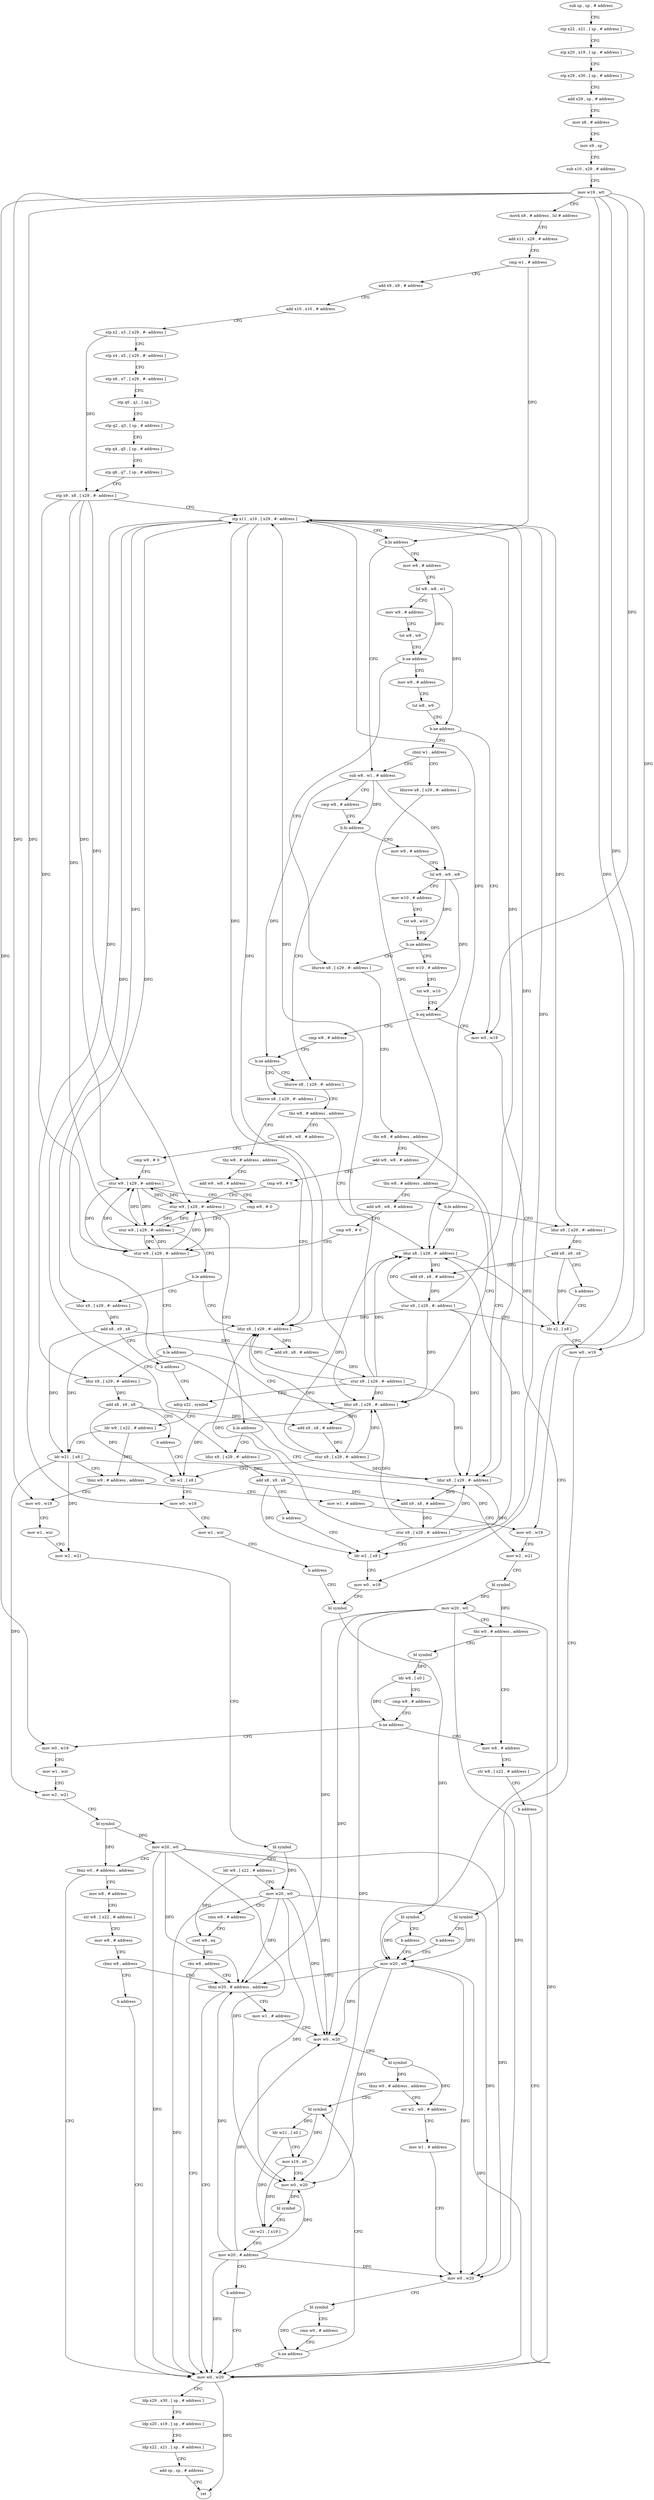 digraph "func" {
"4238084" [label = "sub sp , sp , # address" ]
"4238088" [label = "stp x22 , x21 , [ sp , # address ]" ]
"4238092" [label = "stp x20 , x19 , [ sp , # address ]" ]
"4238096" [label = "stp x29 , x30 , [ sp , # address ]" ]
"4238100" [label = "add x29 , sp , # address" ]
"4238104" [label = "mov x8 , # address" ]
"4238108" [label = "mov x9 , sp" ]
"4238112" [label = "sub x10 , x29 , # address" ]
"4238116" [label = "mov w19 , w0" ]
"4238120" [label = "movk x8 , # address , lsl # address" ]
"4238124" [label = "add x11 , x29 , # address" ]
"4238128" [label = "cmp w1 , # address" ]
"4238132" [label = "add x9 , x9 , # address" ]
"4238136" [label = "add x10 , x10 , # address" ]
"4238140" [label = "stp x2 , x3 , [ x29 , #- address ]" ]
"4238144" [label = "stp x4 , x5 , [ x29 , #- address ]" ]
"4238148" [label = "stp x6 , x7 , [ x29 , #- address ]" ]
"4238152" [label = "stp q0 , q1 , [ sp ]" ]
"4238156" [label = "stp q2 , q3 , [ sp , # address ]" ]
"4238160" [label = "stp q4 , q5 , [ sp , # address ]" ]
"4238164" [label = "stp q6 , q7 , [ sp , # address ]" ]
"4238168" [label = "stp x9 , x8 , [ x29 , #- address ]" ]
"4238172" [label = "stp x11 , x10 , [ x29 , #- address ]" ]
"4238176" [label = "b.hi address" ]
"4238268" [label = "sub w8 , w1 , # address" ]
"4238180" [label = "mov w8 , # address" ]
"4238272" [label = "cmp w8 , # address" ]
"4238276" [label = "b.hi address" ]
"4238544" [label = "ldursw x8 , [ x29 , #- address ]" ]
"4238280" [label = "mov w9 , # address" ]
"4238184" [label = "lsl w8 , w8 , w1" ]
"4238188" [label = "mov w9 , # address" ]
"4238192" [label = "tst w8 , w9" ]
"4238196" [label = "b.ne address" ]
"4238324" [label = "ldursw x8 , [ x29 , #- address ]" ]
"4238200" [label = "mov w9 , # address" ]
"4238548" [label = "tbz w8 , # address , address" ]
"4238568" [label = "ldur x8 , [ x29 , #- address ]" ]
"4238552" [label = "add w9 , w8 , # address" ]
"4238284" [label = "lsl w9 , w9 , w8" ]
"4238288" [label = "mov w10 , # address" ]
"4238292" [label = "tst w9 , w10" ]
"4238296" [label = "b.ne address" ]
"4238300" [label = "mov w10 , # address" ]
"4238328" [label = "tbz w8 , # address , address" ]
"4238348" [label = "ldur x8 , [ x29 , #- address ]" ]
"4238332" [label = "add w9 , w8 , # address" ]
"4238204" [label = "tst w8 , w9" ]
"4238208" [label = "b.ne address" ]
"4238312" [label = "mov w0 , w19" ]
"4238212" [label = "cbnz w1 , address" ]
"4238572" [label = "add x9 , x8 , # address" ]
"4238576" [label = "stur x9 , [ x29 , #- address ]" ]
"4238580" [label = "ldr x2 , [ x8 ]" ]
"4238556" [label = "cmp w9 , # 0" ]
"4238560" [label = "stur w9 , [ x29 , #- address ]" ]
"4238564" [label = "b.le address" ]
"4238756" [label = "ldur x9 , [ x29 , #- address ]" ]
"4238304" [label = "tst w9 , w10" ]
"4238308" [label = "b.eq address" ]
"4238400" [label = "cmp w8 , # address" ]
"4238352" [label = "add x9 , x8 , # address" ]
"4238356" [label = "stur x9 , [ x29 , #- address ]" ]
"4238360" [label = "ldr w2 , [ x8 ]" ]
"4238336" [label = "cmp w9 , # 0" ]
"4238340" [label = "stur w9 , [ x29 , #- address ]" ]
"4238344" [label = "b.le address" ]
"4238596" [label = "ldur x9 , [ x29 , #- address ]" ]
"4238316" [label = "bl symbol" ]
"4238320" [label = "b address" ]
"4238372" [label = "mov w20 , w0" ]
"4238216" [label = "ldursw x8 , [ x29 , #- address ]" ]
"4238376" [label = "mov w0 , w20" ]
"4238760" [label = "add x8 , x9 , x8" ]
"4238764" [label = "b address" ]
"4238404" [label = "b.ne address" ]
"4238408" [label = "ldursw x8 , [ x29 , #- address ]" ]
"4238600" [label = "add x8 , x9 , x8" ]
"4238604" [label = "b address" ]
"4238220" [label = "tbz w8 , # address , address" ]
"4238240" [label = "ldur x8 , [ x29 , #- address ]" ]
"4238224" [label = "add w9 , w8 , # address" ]
"4238584" [label = "mov w0 , w19" ]
"4238588" [label = "bl symbol" ]
"4238592" [label = "b address" ]
"4238412" [label = "tbz w8 , # address , address" ]
"4238432" [label = "ldur x8 , [ x29 , #- address ]" ]
"4238416" [label = "add w9 , w8 , # address" ]
"4238364" [label = "mov w0 , w19" ]
"4238368" [label = "bl symbol" ]
"4238244" [label = "add x9 , x8 , # address" ]
"4238248" [label = "stur x9 , [ x29 , #- address ]" ]
"4238252" [label = "ldr w2 , [ x8 ]" ]
"4238228" [label = "cmp w9 , # 0" ]
"4238232" [label = "stur w9 , [ x29 , #- address ]" ]
"4238236" [label = "b.le address" ]
"4238732" [label = "ldur x9 , [ x29 , #- address ]" ]
"4238436" [label = "add x9 , x8 , # address" ]
"4238440" [label = "stur x9 , [ x29 , #- address ]" ]
"4238444" [label = "adrp x22 , symbol" ]
"4238420" [label = "cmp w9 , # 0" ]
"4238424" [label = "stur w9 , [ x29 , #- address ]" ]
"4238428" [label = "b.le address" ]
"4238744" [label = "ldur x9 , [ x29 , #- address ]" ]
"4238736" [label = "add x8 , x9 , x8" ]
"4238740" [label = "b address" ]
"4238620" [label = "mov w0 , w19" ]
"4238624" [label = "mov w1 , wzr" ]
"4238628" [label = "mov w2 , w21" ]
"4238632" [label = "bl symbol" ]
"4238636" [label = "ldr w8 , [ x22 , # address ]" ]
"4238640" [label = "mov w20 , w0" ]
"4238644" [label = "cmn w8 , # address" ]
"4238648" [label = "cset w8 , eq" ]
"4238652" [label = "cbz w8 , address" ]
"4238656" [label = "tbnz w20 , # address , address" ]
"4238460" [label = "mov w1 , # address" ]
"4238464" [label = "mov w0 , w19" ]
"4238468" [label = "mov w2 , w21" ]
"4238472" [label = "bl symbol" ]
"4238476" [label = "mov w20 , w0" ]
"4238480" [label = "tbz w0 , # address , address" ]
"4238608" [label = "mov w8 , # address" ]
"4238484" [label = "bl symbol" ]
"4238748" [label = "add x8 , x9 , x8" ]
"4238752" [label = "b address" ]
"4238256" [label = "mov w0 , w19" ]
"4238260" [label = "mov w1 , wzr" ]
"4238264" [label = "b address" ]
"4238380" [label = "ldp x29 , x30 , [ sp , # address ]" ]
"4238384" [label = "ldp x20 , x19 , [ sp , # address ]" ]
"4238388" [label = "ldp x22 , x21 , [ sp , # address ]" ]
"4238392" [label = "add sp , sp , # address" ]
"4238396" [label = "ret" ]
"4238660" [label = "mov w1 , # address" ]
"4238612" [label = "str w8 , [ x22 , # address ]" ]
"4238616" [label = "b address" ]
"4238488" [label = "ldr w8 , [ x0 ]" ]
"4238492" [label = "cmp w8 , # address" ]
"4238496" [label = "b.ne address" ]
"4238500" [label = "mov w0 , w19" ]
"4238448" [label = "ldr w9 , [ x22 , # address ]" ]
"4238452" [label = "ldr w21 , [ x8 ]" ]
"4238456" [label = "tbnz w9 , # address , address" ]
"4238664" [label = "mov w0 , w20" ]
"4238668" [label = "bl symbol" ]
"4238672" [label = "tbnz w0 , # address , address" ]
"4238700" [label = "bl symbol" ]
"4238676" [label = "orr w2 , w0 , # address" ]
"4238504" [label = "mov w1 , wzr" ]
"4238508" [label = "mov w2 , w21" ]
"4238512" [label = "bl symbol" ]
"4238516" [label = "mov w20 , w0" ]
"4238520" [label = "tbnz w0 , # address , address" ]
"4238524" [label = "mov w8 , # address" ]
"4238704" [label = "ldr w21 , [ x0 ]" ]
"4238708" [label = "mov x19 , x0" ]
"4238712" [label = "mov w0 , w20" ]
"4238716" [label = "bl symbol" ]
"4238720" [label = "str w21 , [ x19 ]" ]
"4238724" [label = "mov w20 , # address" ]
"4238728" [label = "b address" ]
"4238680" [label = "mov w1 , # address" ]
"4238684" [label = "mov w0 , w20" ]
"4238688" [label = "bl symbol" ]
"4238692" [label = "cmn w0 , # address" ]
"4238696" [label = "b.ne address" ]
"4238528" [label = "str w8 , [ x22 , # address ]" ]
"4238532" [label = "mov w8 , # address" ]
"4238536" [label = "cbnz w8 , address" ]
"4238540" [label = "b address" ]
"4238084" -> "4238088" [ label = "CFG" ]
"4238088" -> "4238092" [ label = "CFG" ]
"4238092" -> "4238096" [ label = "CFG" ]
"4238096" -> "4238100" [ label = "CFG" ]
"4238100" -> "4238104" [ label = "CFG" ]
"4238104" -> "4238108" [ label = "CFG" ]
"4238108" -> "4238112" [ label = "CFG" ]
"4238112" -> "4238116" [ label = "CFG" ]
"4238116" -> "4238120" [ label = "CFG" ]
"4238116" -> "4238312" [ label = "DFG" ]
"4238116" -> "4238584" [ label = "DFG" ]
"4238116" -> "4238364" [ label = "DFG" ]
"4238116" -> "4238256" [ label = "DFG" ]
"4238116" -> "4238620" [ label = "DFG" ]
"4238116" -> "4238464" [ label = "DFG" ]
"4238116" -> "4238500" [ label = "DFG" ]
"4238120" -> "4238124" [ label = "CFG" ]
"4238124" -> "4238128" [ label = "CFG" ]
"4238128" -> "4238132" [ label = "CFG" ]
"4238128" -> "4238176" [ label = "DFG" ]
"4238132" -> "4238136" [ label = "CFG" ]
"4238136" -> "4238140" [ label = "CFG" ]
"4238140" -> "4238144" [ label = "CFG" ]
"4238140" -> "4238168" [ label = "DFG" ]
"4238144" -> "4238148" [ label = "CFG" ]
"4238148" -> "4238152" [ label = "CFG" ]
"4238152" -> "4238156" [ label = "CFG" ]
"4238156" -> "4238160" [ label = "CFG" ]
"4238160" -> "4238164" [ label = "CFG" ]
"4238164" -> "4238168" [ label = "CFG" ]
"4238168" -> "4238172" [ label = "CFG" ]
"4238168" -> "4238560" [ label = "DFG" ]
"4238168" -> "4238340" [ label = "DFG" ]
"4238168" -> "4238232" [ label = "DFG" ]
"4238168" -> "4238424" [ label = "DFG" ]
"4238172" -> "4238176" [ label = "CFG" ]
"4238172" -> "4238568" [ label = "DFG" ]
"4238172" -> "4238348" [ label = "DFG" ]
"4238172" -> "4238240" [ label = "DFG" ]
"4238172" -> "4238432" [ label = "DFG" ]
"4238172" -> "4238756" [ label = "DFG" ]
"4238172" -> "4238596" [ label = "DFG" ]
"4238172" -> "4238732" [ label = "DFG" ]
"4238172" -> "4238744" [ label = "DFG" ]
"4238176" -> "4238268" [ label = "CFG" ]
"4238176" -> "4238180" [ label = "CFG" ]
"4238268" -> "4238272" [ label = "CFG" ]
"4238268" -> "4238276" [ label = "DFG" ]
"4238268" -> "4238284" [ label = "DFG" ]
"4238268" -> "4238404" [ label = "DFG" ]
"4238180" -> "4238184" [ label = "CFG" ]
"4238272" -> "4238276" [ label = "CFG" ]
"4238276" -> "4238544" [ label = "CFG" ]
"4238276" -> "4238280" [ label = "CFG" ]
"4238544" -> "4238548" [ label = "CFG" ]
"4238280" -> "4238284" [ label = "CFG" ]
"4238184" -> "4238188" [ label = "CFG" ]
"4238184" -> "4238196" [ label = "DFG" ]
"4238184" -> "4238208" [ label = "DFG" ]
"4238188" -> "4238192" [ label = "CFG" ]
"4238192" -> "4238196" [ label = "CFG" ]
"4238196" -> "4238324" [ label = "CFG" ]
"4238196" -> "4238200" [ label = "CFG" ]
"4238324" -> "4238328" [ label = "CFG" ]
"4238200" -> "4238204" [ label = "CFG" ]
"4238548" -> "4238568" [ label = "CFG" ]
"4238548" -> "4238552" [ label = "CFG" ]
"4238568" -> "4238572" [ label = "DFG" ]
"4238568" -> "4238580" [ label = "DFG" ]
"4238552" -> "4238556" [ label = "CFG" ]
"4238284" -> "4238288" [ label = "CFG" ]
"4238284" -> "4238296" [ label = "DFG" ]
"4238284" -> "4238308" [ label = "DFG" ]
"4238288" -> "4238292" [ label = "CFG" ]
"4238292" -> "4238296" [ label = "CFG" ]
"4238296" -> "4238324" [ label = "CFG" ]
"4238296" -> "4238300" [ label = "CFG" ]
"4238300" -> "4238304" [ label = "CFG" ]
"4238328" -> "4238348" [ label = "CFG" ]
"4238328" -> "4238332" [ label = "CFG" ]
"4238348" -> "4238352" [ label = "DFG" ]
"4238348" -> "4238360" [ label = "DFG" ]
"4238332" -> "4238336" [ label = "CFG" ]
"4238204" -> "4238208" [ label = "CFG" ]
"4238208" -> "4238312" [ label = "CFG" ]
"4238208" -> "4238212" [ label = "CFG" ]
"4238312" -> "4238316" [ label = "CFG" ]
"4238212" -> "4238268" [ label = "CFG" ]
"4238212" -> "4238216" [ label = "CFG" ]
"4238572" -> "4238576" [ label = "DFG" ]
"4238576" -> "4238580" [ label = "CFG" ]
"4238576" -> "4238172" [ label = "DFG" ]
"4238576" -> "4238568" [ label = "DFG" ]
"4238576" -> "4238348" [ label = "DFG" ]
"4238576" -> "4238240" [ label = "DFG" ]
"4238576" -> "4238432" [ label = "DFG" ]
"4238580" -> "4238584" [ label = "CFG" ]
"4238556" -> "4238560" [ label = "CFG" ]
"4238560" -> "4238564" [ label = "CFG" ]
"4238560" -> "4238340" [ label = "DFG" ]
"4238560" -> "4238232" [ label = "DFG" ]
"4238560" -> "4238424" [ label = "DFG" ]
"4238564" -> "4238756" [ label = "CFG" ]
"4238564" -> "4238568" [ label = "CFG" ]
"4238756" -> "4238760" [ label = "DFG" ]
"4238304" -> "4238308" [ label = "CFG" ]
"4238308" -> "4238400" [ label = "CFG" ]
"4238308" -> "4238312" [ label = "CFG" ]
"4238400" -> "4238404" [ label = "CFG" ]
"4238352" -> "4238356" [ label = "DFG" ]
"4238356" -> "4238360" [ label = "CFG" ]
"4238356" -> "4238172" [ label = "DFG" ]
"4238356" -> "4238568" [ label = "DFG" ]
"4238356" -> "4238348" [ label = "DFG" ]
"4238356" -> "4238240" [ label = "DFG" ]
"4238356" -> "4238432" [ label = "DFG" ]
"4238360" -> "4238364" [ label = "CFG" ]
"4238336" -> "4238340" [ label = "CFG" ]
"4238340" -> "4238344" [ label = "CFG" ]
"4238340" -> "4238560" [ label = "DFG" ]
"4238340" -> "4238232" [ label = "DFG" ]
"4238340" -> "4238424" [ label = "DFG" ]
"4238344" -> "4238596" [ label = "CFG" ]
"4238344" -> "4238348" [ label = "CFG" ]
"4238596" -> "4238600" [ label = "DFG" ]
"4238316" -> "4238320" [ label = "CFG" ]
"4238316" -> "4238372" [ label = "DFG" ]
"4238320" -> "4238372" [ label = "CFG" ]
"4238372" -> "4238376" [ label = "DFG" ]
"4238372" -> "4238656" [ label = "DFG" ]
"4238372" -> "4238664" [ label = "DFG" ]
"4238372" -> "4238712" [ label = "DFG" ]
"4238372" -> "4238684" [ label = "DFG" ]
"4238216" -> "4238220" [ label = "CFG" ]
"4238376" -> "4238380" [ label = "CFG" ]
"4238376" -> "4238396" [ label = "DFG" ]
"4238760" -> "4238764" [ label = "CFG" ]
"4238760" -> "4238572" [ label = "DFG" ]
"4238760" -> "4238580" [ label = "DFG" ]
"4238764" -> "4238580" [ label = "CFG" ]
"4238404" -> "4238544" [ label = "CFG" ]
"4238404" -> "4238408" [ label = "CFG" ]
"4238408" -> "4238412" [ label = "CFG" ]
"4238600" -> "4238604" [ label = "CFG" ]
"4238600" -> "4238352" [ label = "DFG" ]
"4238600" -> "4238360" [ label = "DFG" ]
"4238604" -> "4238360" [ label = "CFG" ]
"4238220" -> "4238240" [ label = "CFG" ]
"4238220" -> "4238224" [ label = "CFG" ]
"4238240" -> "4238244" [ label = "DFG" ]
"4238240" -> "4238252" [ label = "DFG" ]
"4238224" -> "4238228" [ label = "CFG" ]
"4238584" -> "4238588" [ label = "CFG" ]
"4238588" -> "4238592" [ label = "CFG" ]
"4238588" -> "4238372" [ label = "DFG" ]
"4238592" -> "4238372" [ label = "CFG" ]
"4238412" -> "4238432" [ label = "CFG" ]
"4238412" -> "4238416" [ label = "CFG" ]
"4238432" -> "4238436" [ label = "DFG" ]
"4238432" -> "4238452" [ label = "DFG" ]
"4238416" -> "4238420" [ label = "CFG" ]
"4238364" -> "4238368" [ label = "CFG" ]
"4238368" -> "4238372" [ label = "DFG" ]
"4238244" -> "4238248" [ label = "DFG" ]
"4238248" -> "4238252" [ label = "CFG" ]
"4238248" -> "4238172" [ label = "DFG" ]
"4238248" -> "4238568" [ label = "DFG" ]
"4238248" -> "4238348" [ label = "DFG" ]
"4238248" -> "4238240" [ label = "DFG" ]
"4238248" -> "4238432" [ label = "DFG" ]
"4238252" -> "4238256" [ label = "CFG" ]
"4238228" -> "4238232" [ label = "CFG" ]
"4238232" -> "4238236" [ label = "CFG" ]
"4238232" -> "4238560" [ label = "DFG" ]
"4238232" -> "4238340" [ label = "DFG" ]
"4238232" -> "4238424" [ label = "DFG" ]
"4238236" -> "4238732" [ label = "CFG" ]
"4238236" -> "4238240" [ label = "CFG" ]
"4238732" -> "4238736" [ label = "DFG" ]
"4238436" -> "4238440" [ label = "DFG" ]
"4238440" -> "4238444" [ label = "CFG" ]
"4238440" -> "4238172" [ label = "DFG" ]
"4238440" -> "4238568" [ label = "DFG" ]
"4238440" -> "4238348" [ label = "DFG" ]
"4238440" -> "4238240" [ label = "DFG" ]
"4238440" -> "4238432" [ label = "DFG" ]
"4238444" -> "4238448" [ label = "CFG" ]
"4238420" -> "4238424" [ label = "CFG" ]
"4238424" -> "4238428" [ label = "CFG" ]
"4238424" -> "4238560" [ label = "DFG" ]
"4238424" -> "4238340" [ label = "DFG" ]
"4238424" -> "4238232" [ label = "DFG" ]
"4238428" -> "4238744" [ label = "CFG" ]
"4238428" -> "4238432" [ label = "CFG" ]
"4238744" -> "4238748" [ label = "DFG" ]
"4238736" -> "4238740" [ label = "CFG" ]
"4238736" -> "4238244" [ label = "DFG" ]
"4238736" -> "4238252" [ label = "DFG" ]
"4238740" -> "4238252" [ label = "CFG" ]
"4238620" -> "4238624" [ label = "CFG" ]
"4238624" -> "4238628" [ label = "CFG" ]
"4238628" -> "4238632" [ label = "CFG" ]
"4238632" -> "4238636" [ label = "CFG" ]
"4238632" -> "4238640" [ label = "DFG" ]
"4238636" -> "4238640" [ label = "CFG" ]
"4238636" -> "4238648" [ label = "DFG" ]
"4238640" -> "4238644" [ label = "CFG" ]
"4238640" -> "4238376" [ label = "DFG" ]
"4238640" -> "4238656" [ label = "DFG" ]
"4238640" -> "4238664" [ label = "DFG" ]
"4238640" -> "4238712" [ label = "DFG" ]
"4238640" -> "4238684" [ label = "DFG" ]
"4238644" -> "4238648" [ label = "CFG" ]
"4238648" -> "4238652" [ label = "DFG" ]
"4238652" -> "4238376" [ label = "CFG" ]
"4238652" -> "4238656" [ label = "CFG" ]
"4238656" -> "4238376" [ label = "CFG" ]
"4238656" -> "4238660" [ label = "CFG" ]
"4238460" -> "4238464" [ label = "CFG" ]
"4238464" -> "4238468" [ label = "CFG" ]
"4238468" -> "4238472" [ label = "CFG" ]
"4238472" -> "4238476" [ label = "DFG" ]
"4238472" -> "4238480" [ label = "DFG" ]
"4238476" -> "4238480" [ label = "CFG" ]
"4238476" -> "4238376" [ label = "DFG" ]
"4238476" -> "4238656" [ label = "DFG" ]
"4238476" -> "4238664" [ label = "DFG" ]
"4238476" -> "4238712" [ label = "DFG" ]
"4238476" -> "4238684" [ label = "DFG" ]
"4238480" -> "4238608" [ label = "CFG" ]
"4238480" -> "4238484" [ label = "CFG" ]
"4238608" -> "4238612" [ label = "CFG" ]
"4238484" -> "4238488" [ label = "DFG" ]
"4238748" -> "4238752" [ label = "CFG" ]
"4238748" -> "4238436" [ label = "DFG" ]
"4238748" -> "4238452" [ label = "DFG" ]
"4238752" -> "4238444" [ label = "CFG" ]
"4238256" -> "4238260" [ label = "CFG" ]
"4238260" -> "4238264" [ label = "CFG" ]
"4238264" -> "4238368" [ label = "CFG" ]
"4238380" -> "4238384" [ label = "CFG" ]
"4238384" -> "4238388" [ label = "CFG" ]
"4238388" -> "4238392" [ label = "CFG" ]
"4238392" -> "4238396" [ label = "CFG" ]
"4238660" -> "4238664" [ label = "CFG" ]
"4238612" -> "4238616" [ label = "CFG" ]
"4238616" -> "4238376" [ label = "CFG" ]
"4238488" -> "4238492" [ label = "CFG" ]
"4238488" -> "4238496" [ label = "DFG" ]
"4238492" -> "4238496" [ label = "CFG" ]
"4238496" -> "4238608" [ label = "CFG" ]
"4238496" -> "4238500" [ label = "CFG" ]
"4238500" -> "4238504" [ label = "CFG" ]
"4238448" -> "4238452" [ label = "CFG" ]
"4238448" -> "4238456" [ label = "DFG" ]
"4238452" -> "4238456" [ label = "CFG" ]
"4238452" -> "4238628" [ label = "DFG" ]
"4238452" -> "4238468" [ label = "DFG" ]
"4238452" -> "4238508" [ label = "DFG" ]
"4238456" -> "4238620" [ label = "CFG" ]
"4238456" -> "4238460" [ label = "CFG" ]
"4238664" -> "4238668" [ label = "CFG" ]
"4238668" -> "4238672" [ label = "DFG" ]
"4238668" -> "4238676" [ label = "DFG" ]
"4238672" -> "4238700" [ label = "CFG" ]
"4238672" -> "4238676" [ label = "CFG" ]
"4238700" -> "4238704" [ label = "DFG" ]
"4238700" -> "4238708" [ label = "DFG" ]
"4238676" -> "4238680" [ label = "CFG" ]
"4238504" -> "4238508" [ label = "CFG" ]
"4238508" -> "4238512" [ label = "CFG" ]
"4238512" -> "4238516" [ label = "DFG" ]
"4238512" -> "4238520" [ label = "DFG" ]
"4238516" -> "4238520" [ label = "CFG" ]
"4238516" -> "4238376" [ label = "DFG" ]
"4238516" -> "4238656" [ label = "DFG" ]
"4238516" -> "4238664" [ label = "DFG" ]
"4238516" -> "4238712" [ label = "DFG" ]
"4238516" -> "4238684" [ label = "DFG" ]
"4238520" -> "4238376" [ label = "CFG" ]
"4238520" -> "4238524" [ label = "CFG" ]
"4238524" -> "4238528" [ label = "CFG" ]
"4238704" -> "4238708" [ label = "CFG" ]
"4238704" -> "4238720" [ label = "DFG" ]
"4238708" -> "4238712" [ label = "CFG" ]
"4238708" -> "4238720" [ label = "DFG" ]
"4238712" -> "4238716" [ label = "DFG" ]
"4238716" -> "4238720" [ label = "CFG" ]
"4238720" -> "4238724" [ label = "CFG" ]
"4238724" -> "4238728" [ label = "CFG" ]
"4238724" -> "4238376" [ label = "DFG" ]
"4238724" -> "4238656" [ label = "DFG" ]
"4238724" -> "4238664" [ label = "DFG" ]
"4238724" -> "4238712" [ label = "DFG" ]
"4238724" -> "4238684" [ label = "DFG" ]
"4238728" -> "4238376" [ label = "CFG" ]
"4238680" -> "4238684" [ label = "CFG" ]
"4238684" -> "4238688" [ label = "CFG" ]
"4238688" -> "4238692" [ label = "CFG" ]
"4238688" -> "4238696" [ label = "DFG" ]
"4238692" -> "4238696" [ label = "CFG" ]
"4238696" -> "4238376" [ label = "CFG" ]
"4238696" -> "4238700" [ label = "CFG" ]
"4238528" -> "4238532" [ label = "CFG" ]
"4238532" -> "4238536" [ label = "CFG" ]
"4238536" -> "4238656" [ label = "CFG" ]
"4238536" -> "4238540" [ label = "CFG" ]
"4238540" -> "4238376" [ label = "CFG" ]
}
